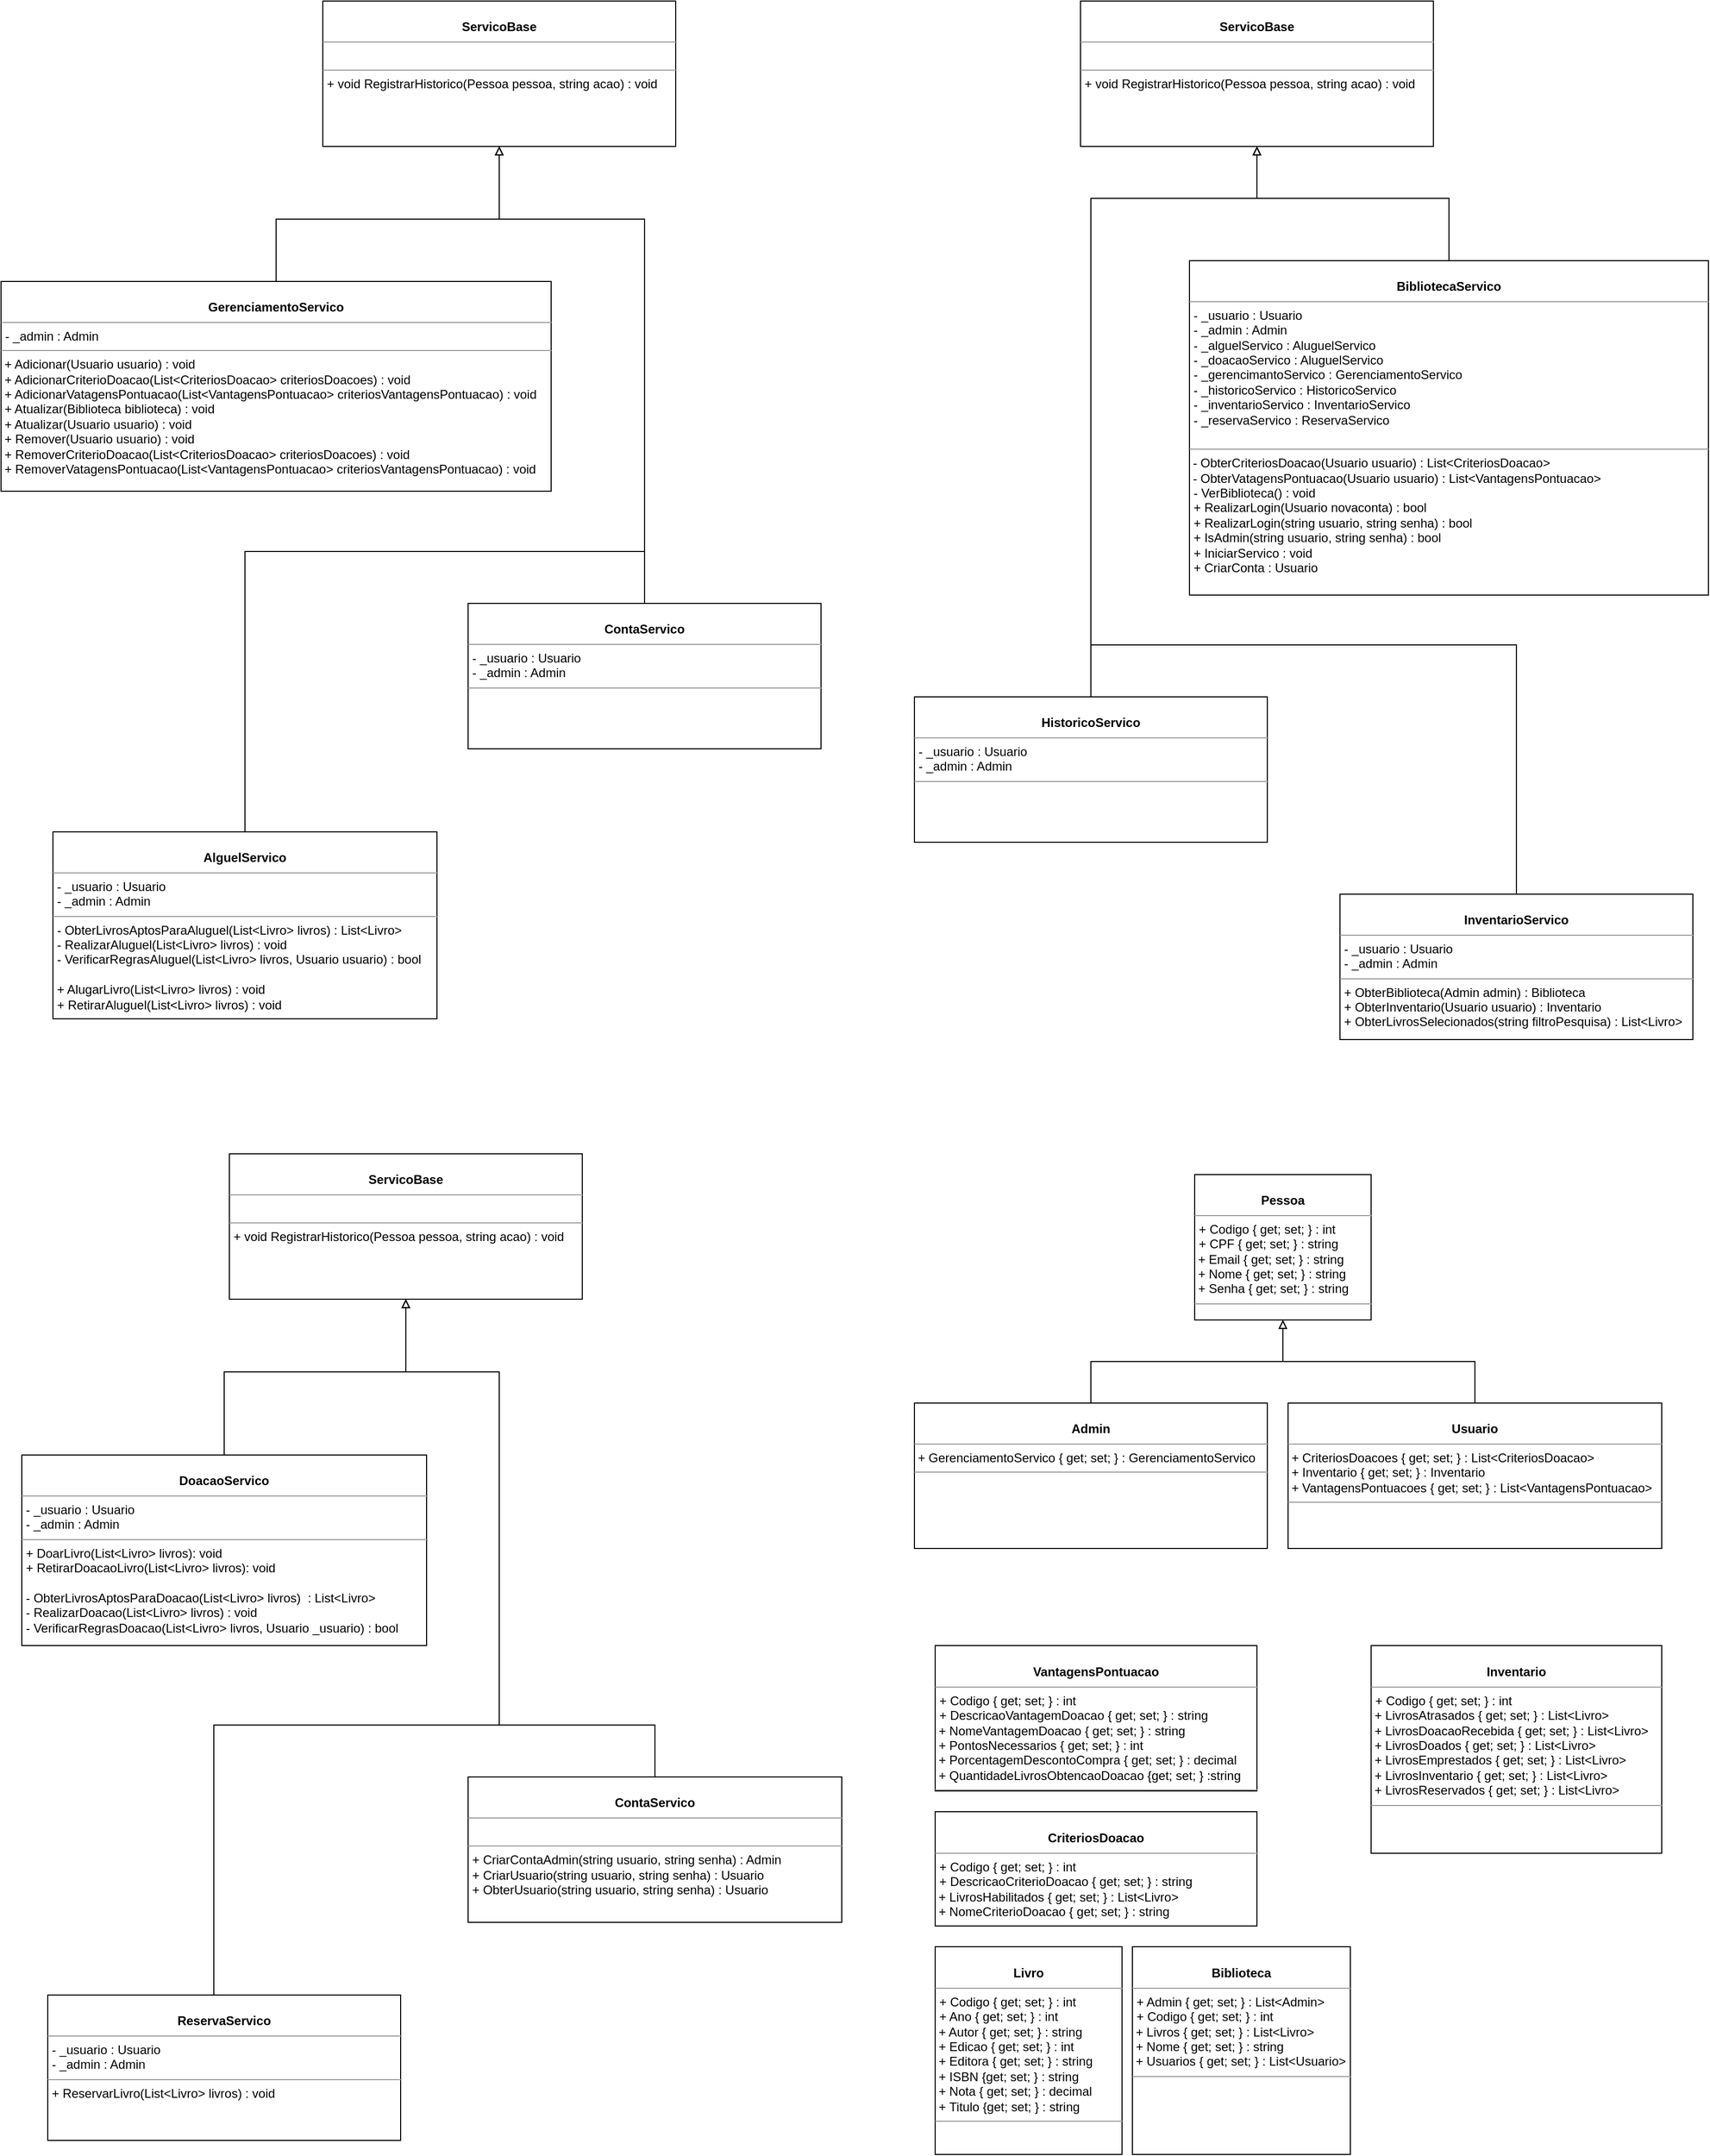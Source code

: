 <mxfile version="20.6.0" type="github">
  <diagram name="Page-1" id="c4acf3e9-155e-7222-9cf6-157b1a14988f">
    <mxGraphModel dx="1379" dy="2149" grid="1" gridSize="10" guides="1" tooltips="1" connect="1" arrows="1" fold="1" page="1" pageScale="1" pageWidth="850" pageHeight="1100" background="none" math="0" shadow="0">
      <root>
        <mxCell id="0" />
        <mxCell id="1" parent="0" />
        <mxCell id="jgdyQDmVgWlT551Rcglq-1" value="&lt;p style=&quot;margin:0px;margin-top:4px;text-align:center;&quot;&gt;&lt;br&gt;&lt;b&gt;ServicoBase&lt;/b&gt;&lt;/p&gt;&lt;hr size=&quot;1&quot;&gt;&lt;p style=&quot;margin:0px;margin-left:4px;&quot;&gt;&lt;br&gt;&lt;/p&gt;&lt;hr size=&quot;1&quot;&gt;&lt;p style=&quot;margin:0px;margin-left:4px;&quot;&gt;+ void RegistrarHistorico(Pessoa pessoa, string acao) : void&lt;/p&gt;" style="verticalAlign=top;align=left;overflow=fill;fontSize=12;fontFamily=Helvetica;html=1;rounded=0;shadow=0;comic=0;labelBackgroundColor=none;strokeWidth=1" vertex="1" parent="1">
          <mxGeometry x="1190" y="30" width="340" height="140" as="geometry" />
        </mxCell>
        <mxCell id="jgdyQDmVgWlT551Rcglq-35" style="edgeStyle=orthogonalEdgeStyle;rounded=0;orthogonalLoop=1;jettySize=auto;html=1;exitX=0.5;exitY=0;exitDx=0;exitDy=0;entryX=0.5;entryY=1;entryDx=0;entryDy=0;endArrow=block;endFill=0;" edge="1" parent="1" source="jgdyQDmVgWlT551Rcglq-2" target="jgdyQDmVgWlT551Rcglq-33">
          <mxGeometry relative="1" as="geometry">
            <Array as="points">
              <mxPoint x="1510" y="1690" />
              <mxPoint x="1360" y="1690" />
              <mxPoint x="1360" y="1350" />
              <mxPoint x="1270" y="1350" />
            </Array>
          </mxGeometry>
        </mxCell>
        <mxCell id="jgdyQDmVgWlT551Rcglq-2" value="&lt;p style=&quot;margin:0px;margin-top:4px;text-align:center;&quot;&gt;&lt;br&gt;&lt;b&gt;ContaServico&lt;/b&gt;&lt;/p&gt;&lt;hr size=&quot;1&quot;&gt;&lt;p style=&quot;margin:0px;margin-left:4px;&quot;&gt;&lt;br&gt;&lt;/p&gt;&lt;hr size=&quot;1&quot;&gt;&lt;p style=&quot;margin:0px;margin-left:4px;&quot;&gt;+ CriarContaAdmin(string usuario, string senha) : Admin&lt;/p&gt;&lt;p style=&quot;margin:0px;margin-left:4px;&quot;&gt;+ CriarUsuario(string usuario, string senha) : Usuario&lt;/p&gt;&lt;p style=&quot;margin:0px;margin-left:4px;&quot;&gt;+ ObterUsuario(string usuario, string senha) : Usuario&lt;/p&gt;" style="verticalAlign=top;align=left;overflow=fill;fontSize=12;fontFamily=Helvetica;html=1;rounded=0;shadow=0;comic=0;labelBackgroundColor=none;strokeWidth=1" vertex="1" parent="1">
          <mxGeometry x="1330" y="1740" width="360" height="140" as="geometry" />
        </mxCell>
        <mxCell id="jgdyQDmVgWlT551Rcglq-38" style="edgeStyle=orthogonalEdgeStyle;rounded=0;orthogonalLoop=1;jettySize=auto;html=1;exitX=0.5;exitY=0;exitDx=0;exitDy=0;endArrow=block;endFill=0;" edge="1" parent="1" source="jgdyQDmVgWlT551Rcglq-3">
          <mxGeometry relative="1" as="geometry">
            <mxPoint x="1360" y="170" as="targetPoint" />
            <Array as="points">
              <mxPoint x="1500" y="240" />
              <mxPoint x="1360" y="240" />
            </Array>
          </mxGeometry>
        </mxCell>
        <mxCell id="jgdyQDmVgWlT551Rcglq-3" value="&lt;p style=&quot;margin:0px;margin-top:4px;text-align:center;&quot;&gt;&lt;br&gt;&lt;b&gt;ContaServico&lt;/b&gt;&lt;/p&gt;&lt;hr size=&quot;1&quot;&gt;&lt;p style=&quot;margin: 0px 0px 0px 4px;&quot;&gt;-&amp;nbsp;_usuario : Usuario&lt;/p&gt;&lt;p style=&quot;margin: 0px 0px 0px 4px;&quot;&gt;- _admin : Admin&lt;/p&gt;&lt;hr size=&quot;1&quot;&gt;&lt;p style=&quot;margin:0px;margin-left:4px;&quot;&gt;&lt;br&gt;&lt;/p&gt;&lt;p style=&quot;margin:0px;margin-left:4px;&quot;&gt;&lt;br&gt;&lt;/p&gt;" style="verticalAlign=top;align=left;overflow=fill;fontSize=12;fontFamily=Helvetica;html=1;rounded=0;shadow=0;comic=0;labelBackgroundColor=none;strokeWidth=1" vertex="1" parent="1">
          <mxGeometry x="1330" y="610" width="340" height="140" as="geometry" />
        </mxCell>
        <mxCell id="jgdyQDmVgWlT551Rcglq-39" style="edgeStyle=orthogonalEdgeStyle;rounded=0;orthogonalLoop=1;jettySize=auto;html=1;exitX=0.5;exitY=0;exitDx=0;exitDy=0;entryX=0.5;entryY=1;entryDx=0;entryDy=0;endArrow=block;endFill=0;" edge="1" parent="1" source="jgdyQDmVgWlT551Rcglq-4" target="jgdyQDmVgWlT551Rcglq-1">
          <mxGeometry relative="1" as="geometry">
            <Array as="points">
              <mxPoint x="1115" y="560" />
              <mxPoint x="1500" y="560" />
              <mxPoint x="1500" y="240" />
              <mxPoint x="1360" y="240" />
            </Array>
          </mxGeometry>
        </mxCell>
        <mxCell id="jgdyQDmVgWlT551Rcglq-4" value="&lt;p style=&quot;margin:0px;margin-top:4px;text-align:center;&quot;&gt;&lt;br&gt;&lt;b&gt;AlguelServico&lt;/b&gt;&lt;/p&gt;&lt;hr size=&quot;1&quot;&gt;&lt;p style=&quot;margin: 0px 0px 0px 4px;&quot;&gt;-&amp;nbsp;_usuario : Usuario&lt;/p&gt;&lt;p style=&quot;margin: 0px 0px 0px 4px;&quot;&gt;- _admin : Admin&lt;/p&gt;&lt;hr size=&quot;1&quot;&gt;&lt;p style=&quot;margin:0px;margin-left:4px;&quot;&gt;- ObterLivrosAptosParaAluguel(List&amp;lt;Livro&amp;gt; livros) : List&amp;lt;Livro&amp;gt;&lt;br&gt;&lt;/p&gt;&lt;p style=&quot;margin:0px;margin-left:4px;&quot;&gt;- RealizarAluguel(List&amp;lt;Livro&amp;gt; livros) : void&lt;/p&gt;&lt;p style=&quot;margin:0px;margin-left:4px;&quot;&gt;- VerificarRegrasAluguel(List&amp;lt;Livro&amp;gt; livros, Usuario usuario) : bool&lt;/p&gt;&lt;p style=&quot;margin:0px;margin-left:4px;&quot;&gt;&lt;br&gt;&lt;/p&gt;&lt;p style=&quot;margin:0px;margin-left:4px;&quot;&gt;+ AlugarLivro(List&amp;lt;Livro&amp;gt; livros) : void&lt;br&gt;&lt;/p&gt;&lt;p style=&quot;margin:0px;margin-left:4px;&quot;&gt;+ RetirarAluguel(List&amp;lt;Livro&amp;gt; livros) : void&lt;br&gt;&lt;/p&gt;&lt;p style=&quot;margin:0px;margin-left:4px;&quot;&gt;&lt;br&gt;&lt;/p&gt;" style="verticalAlign=top;align=left;overflow=fill;fontSize=12;fontFamily=Helvetica;html=1;rounded=0;shadow=0;comic=0;labelBackgroundColor=none;strokeWidth=1" vertex="1" parent="1">
          <mxGeometry x="930" y="830" width="370" height="180" as="geometry" />
        </mxCell>
        <mxCell id="jgdyQDmVgWlT551Rcglq-36" style="edgeStyle=orthogonalEdgeStyle;rounded=0;orthogonalLoop=1;jettySize=auto;html=1;exitX=0.5;exitY=0;exitDx=0;exitDy=0;endArrow=block;endFill=0;entryX=0.5;entryY=1;entryDx=0;entryDy=0;" edge="1" parent="1" source="jgdyQDmVgWlT551Rcglq-5" target="jgdyQDmVgWlT551Rcglq-33">
          <mxGeometry relative="1" as="geometry">
            <mxPoint x="1330" y="1390" as="targetPoint" />
            <Array as="points">
              <mxPoint x="1085" y="1690" />
              <mxPoint x="1360" y="1690" />
              <mxPoint x="1360" y="1350" />
              <mxPoint x="1270" y="1350" />
            </Array>
          </mxGeometry>
        </mxCell>
        <mxCell id="jgdyQDmVgWlT551Rcglq-5" value="&lt;p style=&quot;margin:0px;margin-top:4px;text-align:center;&quot;&gt;&lt;br&gt;&lt;b&gt;ReservaServico&lt;/b&gt;&lt;/p&gt;&lt;hr size=&quot;1&quot;&gt;&lt;p style=&quot;margin: 0px 0px 0px 4px;&quot;&gt;-&amp;nbsp;_usuario : Usuario&lt;/p&gt;&lt;p style=&quot;margin: 0px 0px 0px 4px;&quot;&gt;- _admin : Admin&lt;/p&gt;&lt;hr size=&quot;1&quot;&gt;&lt;p style=&quot;margin:0px;margin-left:4px;&quot;&gt;+ ReservarLivro(List&amp;lt;Livro&amp;gt; livros) : void&lt;/p&gt;&lt;p style=&quot;margin:0px;margin-left:4px;&quot;&gt;&lt;br&gt;&lt;/p&gt;" style="verticalAlign=top;align=left;overflow=fill;fontSize=12;fontFamily=Helvetica;html=1;rounded=0;shadow=0;comic=0;labelBackgroundColor=none;strokeWidth=1" vertex="1" parent="1">
          <mxGeometry x="925" y="1950" width="340" height="140" as="geometry" />
        </mxCell>
        <mxCell id="jgdyQDmVgWlT551Rcglq-34" style="edgeStyle=orthogonalEdgeStyle;rounded=0;orthogonalLoop=1;jettySize=auto;html=1;exitX=0.5;exitY=0;exitDx=0;exitDy=0;entryX=0.5;entryY=1;entryDx=0;entryDy=0;endArrow=block;endFill=0;" edge="1" parent="1" source="jgdyQDmVgWlT551Rcglq-6" target="jgdyQDmVgWlT551Rcglq-33">
          <mxGeometry relative="1" as="geometry">
            <Array as="points">
              <mxPoint x="1095" y="1350" />
              <mxPoint x="1270" y="1350" />
            </Array>
          </mxGeometry>
        </mxCell>
        <mxCell id="jgdyQDmVgWlT551Rcglq-6" value="&lt;p style=&quot;margin:0px;margin-top:4px;text-align:center;&quot;&gt;&lt;br&gt;&lt;b&gt;DoacaoServico&lt;/b&gt;&lt;/p&gt;&lt;hr size=&quot;1&quot;&gt;&lt;p style=&quot;margin: 0px 0px 0px 4px;&quot;&gt;-&amp;nbsp;_usuario : Usuario&lt;/p&gt;&lt;p style=&quot;margin: 0px 0px 0px 4px;&quot;&gt;- _admin : Admin&lt;/p&gt;&lt;hr size=&quot;1&quot;&gt;&lt;p style=&quot;margin:0px;margin-left:4px;&quot;&gt;+ DoarLivro(List&amp;lt;Livro&amp;gt; livros): void&lt;/p&gt;&lt;p style=&quot;margin:0px;margin-left:4px;&quot;&gt;+ RetirarDoacaoLivro(List&amp;lt;Livro&amp;gt; livros): void&lt;br&gt;&lt;/p&gt;&lt;p style=&quot;margin:0px;margin-left:4px;&quot;&gt;&lt;br&gt;&lt;/p&gt;&lt;p style=&quot;margin:0px;margin-left:4px;&quot;&gt;- ObterLivrosAptosParaDoacao(List&amp;lt;Livro&amp;gt; livros)&amp;nbsp; : List&amp;lt;Livro&amp;gt;&lt;/p&gt;&lt;p style=&quot;margin:0px;margin-left:4px;&quot;&gt;- RealizarDoacao(List&amp;lt;Livro&amp;gt; livros) : void&lt;/p&gt;&lt;p style=&quot;margin:0px;margin-left:4px;&quot;&gt;- VerificarRegrasDoacao(List&amp;lt;Livro&amp;gt; livros, Usuario _usuario) : bool&lt;/p&gt;&lt;p style=&quot;margin:0px;margin-left:4px;&quot;&gt;&lt;br&gt;&lt;/p&gt;" style="verticalAlign=top;align=left;overflow=fill;fontSize=12;fontFamily=Helvetica;html=1;rounded=0;shadow=0;comic=0;labelBackgroundColor=none;strokeWidth=1" vertex="1" parent="1">
          <mxGeometry x="900" y="1430" width="390" height="183.5" as="geometry" />
        </mxCell>
        <mxCell id="jgdyQDmVgWlT551Rcglq-40" style="edgeStyle=orthogonalEdgeStyle;rounded=0;orthogonalLoop=1;jettySize=auto;html=1;exitX=0.5;exitY=0;exitDx=0;exitDy=0;entryX=0.5;entryY=1;entryDx=0;entryDy=0;endArrow=block;endFill=0;" edge="1" parent="1" source="jgdyQDmVgWlT551Rcglq-7" target="jgdyQDmVgWlT551Rcglq-32">
          <mxGeometry relative="1" as="geometry">
            <Array as="points">
              <mxPoint x="2275" y="220" />
              <mxPoint x="2090" y="220" />
            </Array>
          </mxGeometry>
        </mxCell>
        <mxCell id="jgdyQDmVgWlT551Rcglq-7" value="&lt;p style=&quot;margin:0px;margin-top:4px;text-align:center;&quot;&gt;&lt;br&gt;&lt;b&gt;BibliotecaServico&lt;/b&gt;&lt;/p&gt;&lt;hr size=&quot;1&quot;&gt;&lt;p style=&quot;margin: 0px 0px 0px 4px;&quot;&gt;-&amp;nbsp;_usuario : Usuario&lt;/p&gt;&lt;p style=&quot;margin: 0px 0px 0px 4px;&quot;&gt;- _admin : Admin&lt;/p&gt;&lt;p style=&quot;margin: 0px 0px 0px 4px;&quot;&gt;- _alguelServico : AluguelServico&lt;/p&gt;&lt;p style=&quot;margin: 0px 0px 0px 4px;&quot;&gt;- _doacaoServico : AluguelServico&lt;/p&gt;&lt;p style=&quot;margin: 0px 0px 0px 4px;&quot;&gt;- _gerencimantoServico : GerenciamentoServico&lt;/p&gt;&lt;p style=&quot;margin: 0px 0px 0px 4px;&quot;&gt;- _historicoServico : HistoricoServico&lt;/p&gt;&lt;p style=&quot;margin: 0px 0px 0px 4px;&quot;&gt;- _inventarioServico : InventarioServico&lt;/p&gt;&lt;p style=&quot;margin: 0px 0px 0px 4px;&quot;&gt;- _reservaServico : ReservaServico&lt;/p&gt;&lt;p style=&quot;margin: 0px 0px 0px 4px;&quot;&gt;&lt;br&gt;&lt;/p&gt;&lt;hr size=&quot;1&quot;&gt;&lt;p style=&quot;margin:0px;margin-left:4px;&quot;&gt;&lt;/p&gt;&amp;nbsp;- ObterCriteriosDoacao(Usuario usuario) : List&amp;lt;CriteriosDoacao&amp;gt;&lt;br&gt;&amp;nbsp;- ObterVatagensPontuacao(Usuario usuario) : List&amp;lt;VantagensPontuacao&amp;gt;&lt;br&gt;&lt;p style=&quot;margin:0px;margin-left:4px;&quot;&gt;- VerBiblioteca() : void&lt;/p&gt;&lt;p style=&quot;margin:0px;margin-left:4px;&quot;&gt;+ RealizarLogin(Usuario novaconta) : bool&lt;/p&gt;&lt;p style=&quot;margin:0px;margin-left:4px;&quot;&gt;+ RealizarLogin(string usuario, string senha) : bool&lt;/p&gt;&lt;p style=&quot;margin:0px;margin-left:4px;&quot;&gt;+ IsAdmin(string usuario, string senha) : bool&lt;/p&gt;&lt;p style=&quot;margin:0px;margin-left:4px;&quot;&gt;+&amp;nbsp;IniciarServico : void&lt;/p&gt;&lt;p style=&quot;margin:0px;margin-left:4px;&quot;&gt;+&amp;nbsp;CriarConta : Usuario&lt;/p&gt;" style="verticalAlign=top;align=left;overflow=fill;fontSize=12;fontFamily=Helvetica;html=1;rounded=0;shadow=0;comic=0;labelBackgroundColor=none;strokeWidth=1" vertex="1" parent="1">
          <mxGeometry x="2025" y="280" width="500" height="322" as="geometry" />
        </mxCell>
        <mxCell id="jgdyQDmVgWlT551Rcglq-41" style="edgeStyle=orthogonalEdgeStyle;rounded=0;orthogonalLoop=1;jettySize=auto;html=1;exitX=0.5;exitY=0;exitDx=0;exitDy=0;entryX=0.5;entryY=1;entryDx=0;entryDy=0;endArrow=block;endFill=0;" edge="1" parent="1" source="jgdyQDmVgWlT551Rcglq-8" target="jgdyQDmVgWlT551Rcglq-32">
          <mxGeometry relative="1" as="geometry">
            <Array as="points">
              <mxPoint x="1930" y="220" />
              <mxPoint x="2090" y="220" />
            </Array>
          </mxGeometry>
        </mxCell>
        <mxCell id="jgdyQDmVgWlT551Rcglq-8" value="&lt;p style=&quot;margin:0px;margin-top:4px;text-align:center;&quot;&gt;&lt;br&gt;&lt;b&gt;HistoricoServico&lt;/b&gt;&lt;/p&gt;&lt;hr size=&quot;1&quot;&gt;&lt;p style=&quot;margin: 0px 0px 0px 4px;&quot;&gt;-&amp;nbsp;_usuario : Usuario&lt;/p&gt;&lt;p style=&quot;margin: 0px 0px 0px 4px;&quot;&gt;- _admin : Admin&lt;/p&gt;&lt;hr size=&quot;1&quot;&gt;&lt;p style=&quot;margin:0px;margin-left:4px;&quot;&gt;&lt;br&gt;&lt;/p&gt;&lt;p style=&quot;margin:0px;margin-left:4px;&quot;&gt;&lt;br&gt;&lt;/p&gt;" style="verticalAlign=top;align=left;overflow=fill;fontSize=12;fontFamily=Helvetica;html=1;rounded=0;shadow=0;comic=0;labelBackgroundColor=none;strokeWidth=1" vertex="1" parent="1">
          <mxGeometry x="1760" y="700" width="340" height="140" as="geometry" />
        </mxCell>
        <mxCell id="jgdyQDmVgWlT551Rcglq-37" style="edgeStyle=orthogonalEdgeStyle;rounded=0;orthogonalLoop=1;jettySize=auto;html=1;exitX=0.5;exitY=0;exitDx=0;exitDy=0;entryX=0.5;entryY=1;entryDx=0;entryDy=0;endArrow=block;endFill=0;" edge="1" parent="1" source="jgdyQDmVgWlT551Rcglq-9" target="jgdyQDmVgWlT551Rcglq-1">
          <mxGeometry relative="1" as="geometry">
            <Array as="points">
              <mxPoint x="1145" y="240" />
              <mxPoint x="1360" y="240" />
            </Array>
          </mxGeometry>
        </mxCell>
        <mxCell id="jgdyQDmVgWlT551Rcglq-9" value="&lt;p style=&quot;margin:0px;margin-top:4px;text-align:center;&quot;&gt;&lt;br&gt;&lt;b&gt;GerenciamentoServico&lt;/b&gt;&lt;/p&gt;&lt;hr size=&quot;1&quot;&gt;&lt;p style=&quot;margin: 0px 0px 0px 4px;&quot;&gt;&lt;span style=&quot;background-color: initial;&quot;&gt;- _admin : Admin&lt;/span&gt;&lt;/p&gt;&lt;hr size=&quot;1&quot;&gt;&lt;p style=&quot;margin:0px;margin-left:4px;&quot;&gt;&lt;/p&gt;&amp;nbsp;&lt;span style=&quot;background-color: initial;&quot;&gt;+ Adicionar(Usuario usuario) : void&lt;br&gt;&lt;/span&gt;&amp;nbsp;+ AdicionarCriterioDoacao(List&amp;lt;CriteriosDoacao&amp;gt; criteriosDoacoes) : void&lt;br&gt;&amp;nbsp;+ AdicionarVatagensPontuacao(List&amp;lt;VantagensPontuacao&amp;gt; criteriosVantagensPontuacao) : void&lt;br&gt;&amp;nbsp;+ Atualizar(Biblioteca biblioteca) : void&lt;br&gt;&amp;nbsp;+ Atualizar(Usuario usuario) : void&lt;br&gt;&amp;nbsp;+ Remover(Usuario usuario) : void&lt;br&gt;&amp;nbsp;+ RemoverCriterioDoacao(List&amp;lt;CriteriosDoacao&amp;gt; criteriosDoacoes) : void&lt;br&gt;&amp;nbsp;+ RemoverVatagensPontuacao(List&amp;lt;VantagensPontuacao&amp;gt; criteriosVantagensPontuacao) : void&lt;br&gt;&lt;br&gt;" style="verticalAlign=top;align=left;overflow=fill;fontSize=12;fontFamily=Helvetica;html=1;rounded=0;shadow=0;comic=0;labelBackgroundColor=none;strokeWidth=1" vertex="1" parent="1">
          <mxGeometry x="880" y="300" width="530" height="202" as="geometry" />
        </mxCell>
        <mxCell id="jgdyQDmVgWlT551Rcglq-42" style="edgeStyle=orthogonalEdgeStyle;rounded=0;orthogonalLoop=1;jettySize=auto;html=1;exitX=0.5;exitY=0;exitDx=0;exitDy=0;endArrow=block;endFill=0;" edge="1" parent="1" source="jgdyQDmVgWlT551Rcglq-10">
          <mxGeometry relative="1" as="geometry">
            <mxPoint x="2090" y="170" as="targetPoint" />
            <Array as="points">
              <mxPoint x="2340" y="650" />
              <mxPoint x="1930" y="650" />
              <mxPoint x="1930" y="220" />
              <mxPoint x="2090" y="220" />
            </Array>
          </mxGeometry>
        </mxCell>
        <mxCell id="jgdyQDmVgWlT551Rcglq-10" value="&lt;p style=&quot;margin:0px;margin-top:4px;text-align:center;&quot;&gt;&lt;br&gt;&lt;b&gt;InventarioServico&lt;/b&gt;&lt;/p&gt;&lt;hr size=&quot;1&quot;&gt;&lt;p style=&quot;margin: 0px 0px 0px 4px;&quot;&gt;-&amp;nbsp;_usuario : Usuario&lt;/p&gt;&lt;p style=&quot;margin: 0px 0px 0px 4px;&quot;&gt;- _admin : Admin&lt;/p&gt;&lt;hr size=&quot;1&quot;&gt;&lt;p style=&quot;margin:0px;margin-left:4px;&quot;&gt;+ ObterBiblioteca(Admin admin) : Biblioteca&lt;/p&gt;&lt;p style=&quot;margin:0px;margin-left:4px;&quot;&gt;+ ObterInventario(Usuario usuario) : Inventario&lt;/p&gt;&lt;p style=&quot;margin:0px;margin-left:4px;&quot;&gt;+ ObterLivrosSelecionados(string filtroPesquisa) : List&amp;lt;Livro&amp;gt;&lt;/p&gt;&lt;p style=&quot;margin:0px;margin-left:4px;&quot;&gt;&lt;br&gt;&lt;/p&gt;" style="verticalAlign=top;align=left;overflow=fill;fontSize=12;fontFamily=Helvetica;html=1;rounded=0;shadow=0;comic=0;labelBackgroundColor=none;strokeWidth=1" vertex="1" parent="1">
          <mxGeometry x="2170" y="890" width="340" height="140" as="geometry" />
        </mxCell>
        <mxCell id="jgdyQDmVgWlT551Rcglq-11" value="&lt;p style=&quot;margin:0px;margin-top:4px;text-align:center;&quot;&gt;&lt;br&gt;&lt;b&gt;Pessoa&lt;/b&gt;&lt;/p&gt;&lt;hr size=&quot;1&quot;&gt;&lt;p style=&quot;margin: 0px 0px 0px 4px;&quot;&gt;+ Codigo { get; set; } : int&lt;/p&gt;&lt;p style=&quot;margin: 0px 0px 0px 4px;&quot;&gt;+ CPF { get; set; } : string&lt;/p&gt;&amp;nbsp;+ Email { get; set; } : string&amp;nbsp;&lt;br&gt;&amp;nbsp;+ Nome { get; set; } : string&lt;br&gt;&amp;nbsp;+ Senha { get; set; } : string&lt;br&gt;&lt;hr size=&quot;1&quot;&gt;&lt;p style=&quot;margin:0px;margin-left:4px;&quot;&gt;&lt;br&gt;&lt;/p&gt;&lt;p style=&quot;margin:0px;margin-left:4px;&quot;&gt;&lt;br&gt;&lt;/p&gt;" style="verticalAlign=top;align=left;overflow=fill;fontSize=12;fontFamily=Helvetica;html=1;rounded=0;shadow=0;comic=0;labelBackgroundColor=none;strokeWidth=1" vertex="1" parent="1">
          <mxGeometry x="2030" y="1160" width="170" height="140" as="geometry" />
        </mxCell>
        <mxCell id="jgdyQDmVgWlT551Rcglq-19" style="edgeStyle=orthogonalEdgeStyle;rounded=0;orthogonalLoop=1;jettySize=auto;html=1;exitX=0.5;exitY=0;exitDx=0;exitDy=0;entryX=0.5;entryY=1;entryDx=0;entryDy=0;endArrow=block;endFill=0;" edge="1" parent="1" source="jgdyQDmVgWlT551Rcglq-12" target="jgdyQDmVgWlT551Rcglq-11">
          <mxGeometry relative="1" as="geometry">
            <mxPoint x="2100" y="1330" as="targetPoint" />
          </mxGeometry>
        </mxCell>
        <mxCell id="jgdyQDmVgWlT551Rcglq-12" value="&lt;p style=&quot;margin:0px;margin-top:4px;text-align:center;&quot;&gt;&lt;br&gt;&lt;b&gt;Admin&lt;/b&gt;&lt;/p&gt;&lt;hr size=&quot;1&quot;&gt;&lt;p style=&quot;margin: 0px 0px 0px 4px;&quot;&gt;&lt;/p&gt;&amp;nbsp;+ GerenciamentoServico { get; set; } : GerenciamentoServico&amp;nbsp;&lt;br&gt;&lt;hr size=&quot;1&quot;&gt;&lt;p style=&quot;margin:0px;margin-left:4px;&quot;&gt;&lt;br&gt;&lt;/p&gt;&lt;p style=&quot;margin:0px;margin-left:4px;&quot;&gt;&lt;br&gt;&lt;/p&gt;" style="verticalAlign=top;align=left;overflow=fill;fontSize=12;fontFamily=Helvetica;html=1;rounded=0;shadow=0;comic=0;labelBackgroundColor=none;strokeWidth=1" vertex="1" parent="1">
          <mxGeometry x="1760" y="1380" width="340" height="140" as="geometry" />
        </mxCell>
        <mxCell id="jgdyQDmVgWlT551Rcglq-20" style="edgeStyle=orthogonalEdgeStyle;rounded=0;orthogonalLoop=1;jettySize=auto;html=1;exitX=0.5;exitY=0;exitDx=0;exitDy=0;entryX=0.5;entryY=1;entryDx=0;entryDy=0;endArrow=block;endFill=0;" edge="1" parent="1" source="jgdyQDmVgWlT551Rcglq-13" target="jgdyQDmVgWlT551Rcglq-11">
          <mxGeometry relative="1" as="geometry">
            <mxPoint x="2120" y="1350" as="targetPoint" />
          </mxGeometry>
        </mxCell>
        <mxCell id="jgdyQDmVgWlT551Rcglq-13" value="&lt;p style=&quot;margin:0px;margin-top:4px;text-align:center;&quot;&gt;&lt;br&gt;&lt;b&gt;Usuario&lt;/b&gt;&lt;/p&gt;&lt;hr size=&quot;1&quot;&gt;&lt;p style=&quot;margin: 0px 0px 0px 4px;&quot;&gt;&lt;/p&gt;&amp;nbsp;+ CriteriosDoacoes { get; set; } : List&amp;lt;CriteriosDoacao&amp;gt;&amp;nbsp;&lt;br&gt;&amp;nbsp;+ Inventario { get; set; } : Inventario&amp;nbsp;&lt;br&gt;&amp;nbsp;+ VantagensPontuacoes { get; set; } : List&amp;lt;VantagensPontuacao&amp;gt;&amp;nbsp;&lt;br&gt;&lt;hr size=&quot;1&quot;&gt;&lt;p style=&quot;margin:0px;margin-left:4px;&quot;&gt;&lt;br&gt;&lt;/p&gt;&lt;p style=&quot;margin:0px;margin-left:4px;&quot;&gt;&lt;br&gt;&lt;/p&gt;" style="verticalAlign=top;align=left;overflow=fill;fontSize=12;fontFamily=Helvetica;html=1;rounded=0;shadow=0;comic=0;labelBackgroundColor=none;strokeWidth=1" vertex="1" parent="1">
          <mxGeometry x="2120" y="1380" width="360" height="140" as="geometry" />
        </mxCell>
        <mxCell id="jgdyQDmVgWlT551Rcglq-14" value="&lt;p style=&quot;margin:0px;margin-top:4px;text-align:center;&quot;&gt;&lt;br&gt;&lt;b&gt;VantagensPontuacao&lt;/b&gt;&lt;/p&gt;&lt;hr size=&quot;1&quot;&gt;&lt;p style=&quot;margin: 0px 0px 0px 4px;&quot;&gt;+ Codigo { get; set; } : int&lt;/p&gt;&lt;p style=&quot;margin: 0px 0px 0px 4px;&quot;&gt;+ DescricaoVantagemDoacao { get; set; } : string&lt;/p&gt;&amp;nbsp;+ NomeVantagemDoacao { get; set; } : string&amp;nbsp;&lt;br&gt;&amp;nbsp;+ PontosNecessarios { get; set; } : int&lt;br&gt;&amp;nbsp;+ PorcentagemDescontoCompra { get; set; } : decimal&lt;br&gt;&amp;nbsp;+&amp;nbsp;QuantidadeLivrosObtencaoDoacao {get; set; } :string&lt;br&gt;&lt;hr size=&quot;1&quot;&gt;&lt;p style=&quot;margin:0px;margin-left:4px;&quot;&gt;&lt;br&gt;&lt;/p&gt;&lt;p style=&quot;margin:0px;margin-left:4px;&quot;&gt;&lt;br&gt;&lt;/p&gt;" style="verticalAlign=top;align=left;overflow=fill;fontSize=12;fontFamily=Helvetica;html=1;rounded=0;shadow=0;comic=0;labelBackgroundColor=none;strokeWidth=1" vertex="1" parent="1">
          <mxGeometry x="1780" y="1613.5" width="310" height="140" as="geometry" />
        </mxCell>
        <mxCell id="jgdyQDmVgWlT551Rcglq-15" value="&lt;p style=&quot;margin:0px;margin-top:4px;text-align:center;&quot;&gt;&lt;br&gt;&lt;b&gt;CriteriosDoacao&lt;/b&gt;&lt;br&gt;&lt;/p&gt;&lt;hr size=&quot;1&quot;&gt;&lt;p style=&quot;margin: 0px 0px 0px 4px;&quot;&gt;+ Codigo { get; set; } : int&lt;/p&gt;&lt;p style=&quot;margin: 0px 0px 0px 4px;&quot;&gt;+ DescricaoCriterioDoacao { get; set; } : string&lt;/p&gt;&amp;nbsp;+ LivrosHabilitados { get; set; } : List&amp;lt;Livro&amp;gt;&lt;br&gt;&amp;nbsp;+ NomeCriterioDoacao { get; set; } : string&lt;p style=&quot;margin:0px;margin-left:4px;&quot;&gt;&lt;br&gt;&lt;/p&gt;&lt;p style=&quot;margin:0px;margin-left:4px;&quot;&gt;&lt;br&gt;&lt;/p&gt;" style="verticalAlign=top;align=left;overflow=fill;fontSize=12;fontFamily=Helvetica;html=1;rounded=0;shadow=0;comic=0;labelBackgroundColor=none;strokeWidth=1" vertex="1" parent="1">
          <mxGeometry x="1780" y="1773.5" width="310" height="110" as="geometry" />
        </mxCell>
        <mxCell id="jgdyQDmVgWlT551Rcglq-16" value="&lt;p style=&quot;margin:0px;margin-top:4px;text-align:center;&quot;&gt;&lt;br&gt;&lt;b&gt;Livro&lt;/b&gt;&lt;/p&gt;&lt;hr size=&quot;1&quot;&gt;&lt;p style=&quot;margin: 0px 0px 0px 4px;&quot;&gt;+ Codigo { get; set; } : int&lt;/p&gt;&lt;p style=&quot;margin: 0px 0px 0px 4px;&quot;&gt;+ Ano { get; set; } : int&lt;/p&gt;&amp;nbsp;+ Autor { get; set; } : string&amp;nbsp;&lt;br&gt;&amp;nbsp;+ Edicao { get; set; } : int&lt;br&gt;&amp;nbsp;+ Editora { get; set; } : string&lt;br&gt;&amp;nbsp;+&amp;nbsp;ISBN {get; set; } : string&lt;br&gt;&amp;nbsp;+ Nota { get; set; } : decimal&lt;br&gt;&amp;nbsp;+&amp;nbsp;Titulo {get; set; } : string&lt;br&gt;&lt;hr size=&quot;1&quot;&gt;&lt;p style=&quot;margin:0px;margin-left:4px;&quot;&gt;&lt;br&gt;&lt;/p&gt;&lt;p style=&quot;margin:0px;margin-left:4px;&quot;&gt;&lt;br&gt;&lt;/p&gt;" style="verticalAlign=top;align=left;overflow=fill;fontSize=12;fontFamily=Helvetica;html=1;rounded=0;shadow=0;comic=0;labelBackgroundColor=none;strokeWidth=1" vertex="1" parent="1">
          <mxGeometry x="1780" y="1903.5" width="180" height="200" as="geometry" />
        </mxCell>
        <mxCell id="jgdyQDmVgWlT551Rcglq-17" value="&lt;p style=&quot;margin:0px;margin-top:4px;text-align:center;&quot;&gt;&lt;br&gt;&lt;b&gt;Biblioteca&lt;/b&gt;&lt;/p&gt;&lt;hr size=&quot;1&quot;&gt;&lt;p style=&quot;margin: 0px 0px 0px 4px;&quot;&gt;+ Admin { get; set; } : List&amp;lt;Admin&amp;gt;&lt;/p&gt;&lt;p style=&quot;margin: 0px 0px 0px 4px;&quot;&gt;+ Codigo { get; set; } : int&lt;/p&gt;&amp;nbsp;+ Livros { get; set; } : List&amp;lt;Livro&amp;gt;&amp;nbsp;&lt;br&gt;&amp;nbsp;+ Nome { get; set; } : string&lt;br&gt;&amp;nbsp;+ Usuarios { get; set; } : List&amp;lt;Usuario&amp;gt;&lt;br&gt;&lt;hr size=&quot;1&quot;&gt;&lt;p style=&quot;margin:0px;margin-left:4px;&quot;&gt;&lt;br&gt;&lt;/p&gt;&lt;p style=&quot;margin:0px;margin-left:4px;&quot;&gt;&lt;br&gt;&lt;/p&gt;" style="verticalAlign=top;align=left;overflow=fill;fontSize=12;fontFamily=Helvetica;html=1;rounded=0;shadow=0;comic=0;labelBackgroundColor=none;strokeWidth=1" vertex="1" parent="1">
          <mxGeometry x="1970" y="1903.5" width="210" height="200" as="geometry" />
        </mxCell>
        <mxCell id="jgdyQDmVgWlT551Rcglq-18" value="&lt;p style=&quot;margin:0px;margin-top:4px;text-align:center;&quot;&gt;&lt;br&gt;&lt;b&gt;Inventario&lt;/b&gt;&lt;/p&gt;&lt;hr size=&quot;1&quot;&gt;&lt;p style=&quot;margin: 0px 0px 0px 4px;&quot;&gt;&lt;span style=&quot;background-color: initial;&quot;&gt;+ Codigo { get; set; } : int&lt;/span&gt;&lt;br&gt;&lt;/p&gt;&amp;nbsp;+ LivrosAtrasados { get; set; } : List&amp;lt;Livro&amp;gt;&amp;nbsp;&lt;br&gt;&amp;nbsp;+ LivrosDoacaoRecebida { get; set; } : List&amp;lt;Livro&amp;gt;&amp;nbsp;&lt;br&gt;&amp;nbsp;+ LivrosDoados { get; set; } : List&amp;lt;Livro&amp;gt;&amp;nbsp;&lt;br&gt;&amp;nbsp;+ LivrosEmprestados { get; set; } : List&amp;lt;Livro&amp;gt;&amp;nbsp;&lt;br&gt;&amp;nbsp;+ LivrosInventario { get; set; } : List&amp;lt;Livro&amp;gt;&amp;nbsp;&lt;br&gt;&amp;nbsp;+ LivrosReservados { get; set; } : List&amp;lt;Livro&amp;gt;&amp;nbsp;&lt;hr size=&quot;1&quot;&gt;&lt;p style=&quot;margin:0px;margin-left:4px;&quot;&gt;&lt;br&gt;&lt;/p&gt;&lt;p style=&quot;margin:0px;margin-left:4px;&quot;&gt;&lt;br&gt;&lt;/p&gt;" style="verticalAlign=top;align=left;overflow=fill;fontSize=12;fontFamily=Helvetica;html=1;rounded=0;shadow=0;comic=0;labelBackgroundColor=none;strokeWidth=1" vertex="1" parent="1">
          <mxGeometry x="2200" y="1613.5" width="280" height="200" as="geometry" />
        </mxCell>
        <mxCell id="jgdyQDmVgWlT551Rcglq-32" value="&lt;p style=&quot;margin:0px;margin-top:4px;text-align:center;&quot;&gt;&lt;br&gt;&lt;b&gt;ServicoBase&lt;/b&gt;&lt;/p&gt;&lt;hr size=&quot;1&quot;&gt;&lt;p style=&quot;margin:0px;margin-left:4px;&quot;&gt;&lt;br&gt;&lt;/p&gt;&lt;hr size=&quot;1&quot;&gt;&lt;p style=&quot;margin:0px;margin-left:4px;&quot;&gt;+ void RegistrarHistorico(Pessoa pessoa, string acao) : void&lt;/p&gt;" style="verticalAlign=top;align=left;overflow=fill;fontSize=12;fontFamily=Helvetica;html=1;rounded=0;shadow=0;comic=0;labelBackgroundColor=none;strokeWidth=1" vertex="1" parent="1">
          <mxGeometry x="1920" y="30" width="340" height="140" as="geometry" />
        </mxCell>
        <mxCell id="jgdyQDmVgWlT551Rcglq-33" value="&lt;p style=&quot;margin:0px;margin-top:4px;text-align:center;&quot;&gt;&lt;br&gt;&lt;b&gt;ServicoBase&lt;/b&gt;&lt;/p&gt;&lt;hr size=&quot;1&quot;&gt;&lt;p style=&quot;margin:0px;margin-left:4px;&quot;&gt;&lt;br&gt;&lt;/p&gt;&lt;hr size=&quot;1&quot;&gt;&lt;p style=&quot;margin:0px;margin-left:4px;&quot;&gt;+ void RegistrarHistorico(Pessoa pessoa, string acao) : void&lt;/p&gt;" style="verticalAlign=top;align=left;overflow=fill;fontSize=12;fontFamily=Helvetica;html=1;rounded=0;shadow=0;comic=0;labelBackgroundColor=none;strokeWidth=1" vertex="1" parent="1">
          <mxGeometry x="1100" y="1140" width="340" height="140" as="geometry" />
        </mxCell>
      </root>
    </mxGraphModel>
  </diagram>
</mxfile>
